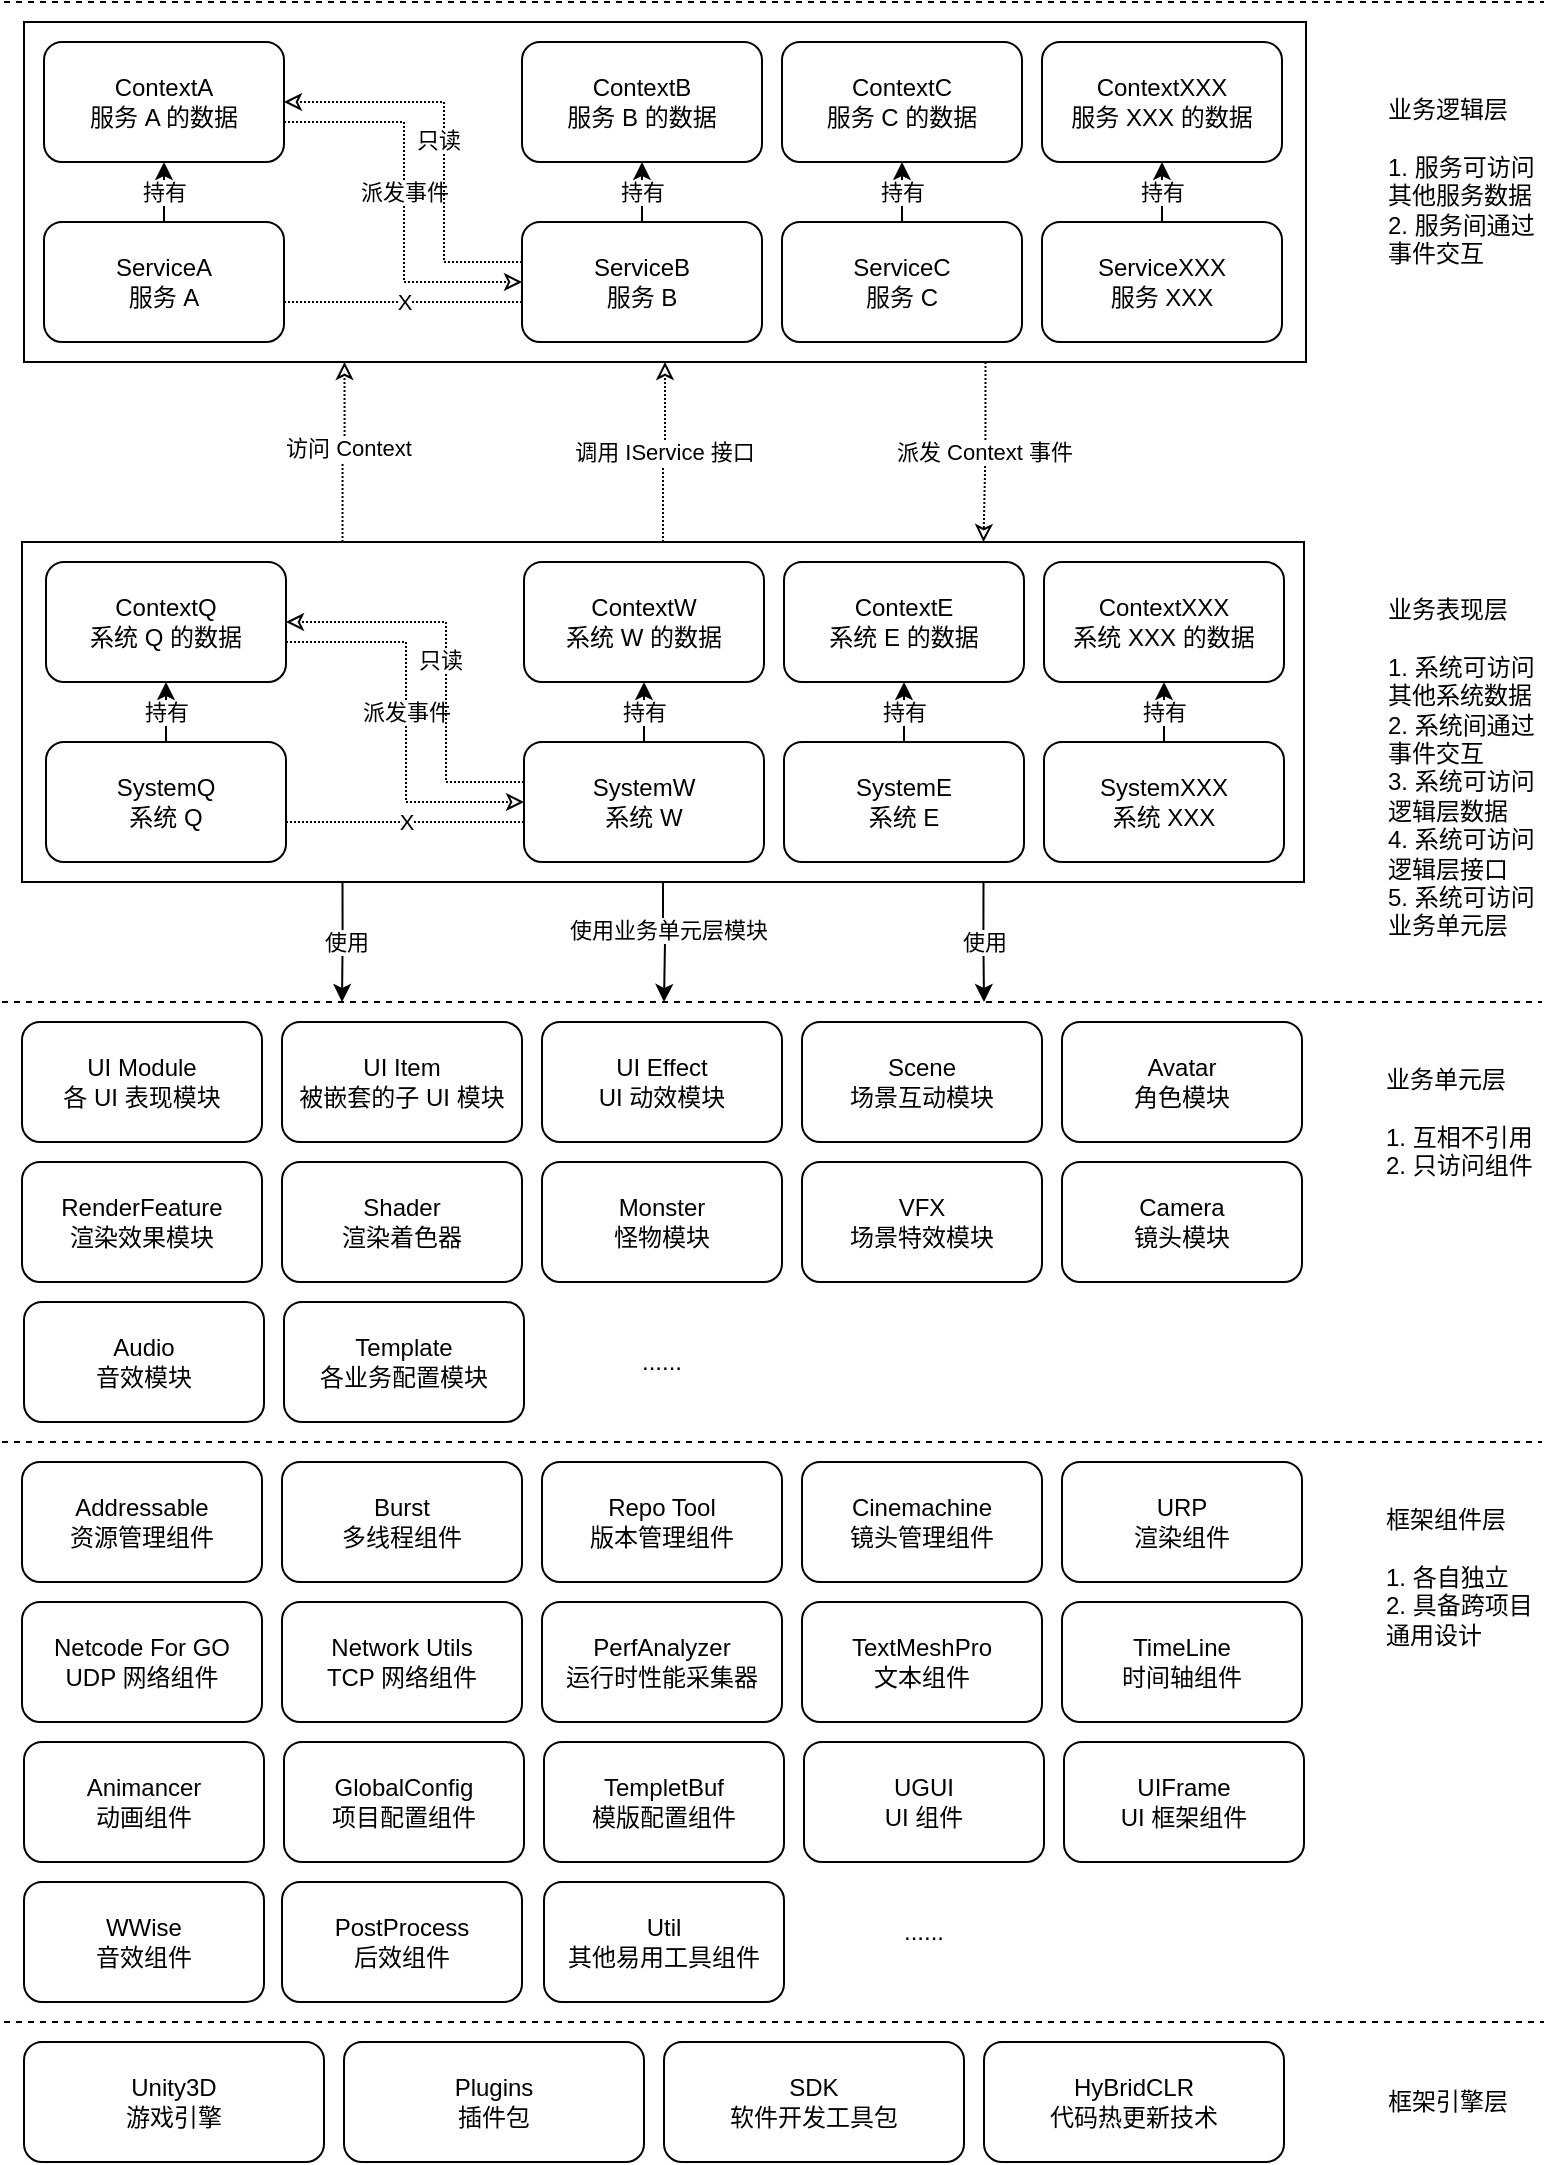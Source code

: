 <mxfile version="20.5.1" type="github">
  <diagram id="WysOy7A-LC92gkXDOmae" name="第 1 页">
    <mxGraphModel dx="860" dy="569" grid="1" gridSize="10" guides="1" tooltips="1" connect="1" arrows="1" fold="1" page="1" pageScale="1" pageWidth="827" pageHeight="1169" math="0" shadow="0">
      <root>
        <mxCell id="0" />
        <mxCell id="1" parent="0" />
        <mxCell id="VhXN-h9Q8XlAeeGhTBQj-1" value="" style="endArrow=none;dashed=1;html=1;rounded=0;" edge="1" parent="1">
          <mxGeometry width="50" height="50" relative="1" as="geometry">
            <mxPoint x="30" y="1030" as="sourcePoint" />
            <mxPoint x="800" y="1030" as="targetPoint" />
          </mxGeometry>
        </mxCell>
        <mxCell id="VhXN-h9Q8XlAeeGhTBQj-2" value="框架引擎层" style="text;html=1;strokeColor=none;fillColor=none;align=left;verticalAlign=middle;whiteSpace=wrap;rounded=0;" vertex="1" parent="1">
          <mxGeometry x="720" y="1055" width="80" height="30" as="geometry" />
        </mxCell>
        <mxCell id="VhXN-h9Q8XlAeeGhTBQj-3" value="Unity3D&lt;br&gt;游戏引擎" style="rounded=1;whiteSpace=wrap;html=1;" vertex="1" parent="1">
          <mxGeometry x="40" y="1040" width="150" height="60" as="geometry" />
        </mxCell>
        <mxCell id="VhXN-h9Q8XlAeeGhTBQj-4" value="Plugins&lt;br&gt;插件包" style="rounded=1;whiteSpace=wrap;html=1;" vertex="1" parent="1">
          <mxGeometry x="200" y="1040" width="150" height="60" as="geometry" />
        </mxCell>
        <mxCell id="VhXN-h9Q8XlAeeGhTBQj-5" value="SDK&lt;br&gt;软件开发工具包" style="rounded=1;whiteSpace=wrap;html=1;" vertex="1" parent="1">
          <mxGeometry x="360" y="1040" width="150" height="60" as="geometry" />
        </mxCell>
        <mxCell id="VhXN-h9Q8XlAeeGhTBQj-6" value="HyBridCLR&lt;br&gt;代码热更新技术" style="rounded=1;whiteSpace=wrap;html=1;" vertex="1" parent="1">
          <mxGeometry x="520" y="1040" width="150" height="60" as="geometry" />
        </mxCell>
        <mxCell id="VhXN-h9Q8XlAeeGhTBQj-7" value="" style="endArrow=none;dashed=1;html=1;rounded=0;" edge="1" parent="1">
          <mxGeometry width="50" height="50" relative="1" as="geometry">
            <mxPoint x="29" y="740" as="sourcePoint" />
            <mxPoint x="799" y="740" as="targetPoint" />
          </mxGeometry>
        </mxCell>
        <mxCell id="VhXN-h9Q8XlAeeGhTBQj-8" value="框架组件层&lt;br&gt;&lt;br&gt;1. 各自独立&lt;br&gt;2. 具备跨项目通用设计" style="text;html=1;strokeColor=none;fillColor=none;align=left;verticalAlign=top;whiteSpace=wrap;rounded=0;" vertex="1" parent="1">
          <mxGeometry x="719" y="765" width="81" height="105" as="geometry" />
        </mxCell>
        <mxCell id="VhXN-h9Q8XlAeeGhTBQj-9" value="" style="endArrow=none;dashed=1;html=1;rounded=0;" edge="1" parent="1">
          <mxGeometry width="50" height="50" relative="1" as="geometry">
            <mxPoint x="29" y="520" as="sourcePoint" />
            <mxPoint x="799" y="520" as="targetPoint" />
          </mxGeometry>
        </mxCell>
        <mxCell id="VhXN-h9Q8XlAeeGhTBQj-10" value="业务单元层&lt;br&gt;&lt;br&gt;1. 互相不引用&lt;br&gt;2. 只访问组件" style="text;html=1;strokeColor=none;fillColor=none;align=left;verticalAlign=top;whiteSpace=wrap;rounded=0;" vertex="1" parent="1">
          <mxGeometry x="719" y="545" width="81" height="75" as="geometry" />
        </mxCell>
        <mxCell id="VhXN-h9Q8XlAeeGhTBQj-11" value="业务逻辑层&lt;br&gt;&lt;br&gt;1. 服务可访问其他服务数据&lt;br&gt;2. 服务间通过事件交互" style="text;html=1;strokeColor=none;fillColor=none;align=left;verticalAlign=top;whiteSpace=wrap;rounded=0;" vertex="1" parent="1">
          <mxGeometry x="720" y="60" width="81" height="100" as="geometry" />
        </mxCell>
        <mxCell id="VhXN-h9Q8XlAeeGhTBQj-13" value="Addressable&lt;br&gt;资源管理组件" style="rounded=1;whiteSpace=wrap;html=1;" vertex="1" parent="1">
          <mxGeometry x="39" y="750" width="120" height="60" as="geometry" />
        </mxCell>
        <mxCell id="VhXN-h9Q8XlAeeGhTBQj-14" value="Burst&lt;br&gt;多线程组件" style="rounded=1;whiteSpace=wrap;html=1;" vertex="1" parent="1">
          <mxGeometry x="169" y="750" width="120" height="60" as="geometry" />
        </mxCell>
        <mxCell id="VhXN-h9Q8XlAeeGhTBQj-15" value="Repo Tool&lt;br&gt;版本管理组件" style="rounded=1;whiteSpace=wrap;html=1;" vertex="1" parent="1">
          <mxGeometry x="299" y="750" width="120" height="60" as="geometry" />
        </mxCell>
        <mxCell id="VhXN-h9Q8XlAeeGhTBQj-16" value="Cinemachine&lt;br&gt;镜头管理组件" style="rounded=1;whiteSpace=wrap;html=1;" vertex="1" parent="1">
          <mxGeometry x="429" y="750" width="120" height="60" as="geometry" />
        </mxCell>
        <mxCell id="VhXN-h9Q8XlAeeGhTBQj-17" value="URP&lt;br&gt;渲染组件" style="rounded=1;whiteSpace=wrap;html=1;" vertex="1" parent="1">
          <mxGeometry x="559" y="750" width="120" height="60" as="geometry" />
        </mxCell>
        <mxCell id="VhXN-h9Q8XlAeeGhTBQj-18" value="Netcode For GO&lt;br&gt;UDP 网络组件" style="rounded=1;whiteSpace=wrap;html=1;" vertex="1" parent="1">
          <mxGeometry x="39" y="820" width="120" height="60" as="geometry" />
        </mxCell>
        <mxCell id="VhXN-h9Q8XlAeeGhTBQj-19" value="Network Utils&lt;br&gt;TCP 网络组件" style="rounded=1;whiteSpace=wrap;html=1;" vertex="1" parent="1">
          <mxGeometry x="169" y="820" width="120" height="60" as="geometry" />
        </mxCell>
        <mxCell id="VhXN-h9Q8XlAeeGhTBQj-20" value="PerfAnalyzer&lt;br&gt;运行时性能采集器" style="rounded=1;whiteSpace=wrap;html=1;" vertex="1" parent="1">
          <mxGeometry x="299" y="820" width="120" height="60" as="geometry" />
        </mxCell>
        <mxCell id="VhXN-h9Q8XlAeeGhTBQj-21" value="TextMeshPro&lt;br&gt;文本组件" style="rounded=1;whiteSpace=wrap;html=1;" vertex="1" parent="1">
          <mxGeometry x="429" y="820" width="120" height="60" as="geometry" />
        </mxCell>
        <mxCell id="VhXN-h9Q8XlAeeGhTBQj-22" value="TimeLine&lt;br&gt;时间轴组件" style="rounded=1;whiteSpace=wrap;html=1;" vertex="1" parent="1">
          <mxGeometry x="559" y="820" width="120" height="60" as="geometry" />
        </mxCell>
        <mxCell id="VhXN-h9Q8XlAeeGhTBQj-23" value="UGUI&lt;br&gt;UI 组件" style="rounded=1;whiteSpace=wrap;html=1;" vertex="1" parent="1">
          <mxGeometry x="430" y="890" width="120" height="60" as="geometry" />
        </mxCell>
        <mxCell id="VhXN-h9Q8XlAeeGhTBQj-24" value="UIFrame&lt;br&gt;UI 框架组件" style="rounded=1;whiteSpace=wrap;html=1;" vertex="1" parent="1">
          <mxGeometry x="560" y="890" width="120" height="60" as="geometry" />
        </mxCell>
        <mxCell id="VhXN-h9Q8XlAeeGhTBQj-25" value="WWise&lt;br&gt;音效组件" style="rounded=1;whiteSpace=wrap;html=1;" vertex="1" parent="1">
          <mxGeometry x="40" y="960" width="120" height="60" as="geometry" />
        </mxCell>
        <mxCell id="VhXN-h9Q8XlAeeGhTBQj-26" value="PostProcess&lt;br&gt;后效组件" style="rounded=1;whiteSpace=wrap;html=1;" vertex="1" parent="1">
          <mxGeometry x="169" y="960" width="120" height="60" as="geometry" />
        </mxCell>
        <mxCell id="VhXN-h9Q8XlAeeGhTBQj-27" value="......" style="text;html=1;strokeColor=none;fillColor=none;align=center;verticalAlign=middle;whiteSpace=wrap;rounded=0;" vertex="1" parent="1">
          <mxGeometry x="460" y="970" width="60" height="30" as="geometry" />
        </mxCell>
        <mxCell id="VhXN-h9Q8XlAeeGhTBQj-32" value="UI Module&lt;br&gt;各 UI 表现模块" style="rounded=1;whiteSpace=wrap;html=1;" vertex="1" parent="1">
          <mxGeometry x="39" y="530" width="120" height="60" as="geometry" />
        </mxCell>
        <mxCell id="VhXN-h9Q8XlAeeGhTBQj-33" value="UI Item&lt;br&gt;被嵌套的子 UI 模块" style="rounded=1;whiteSpace=wrap;html=1;" vertex="1" parent="1">
          <mxGeometry x="169" y="530" width="120" height="60" as="geometry" />
        </mxCell>
        <mxCell id="VhXN-h9Q8XlAeeGhTBQj-34" value="UI Effect&lt;br&gt;UI 动效模块" style="rounded=1;whiteSpace=wrap;html=1;" vertex="1" parent="1">
          <mxGeometry x="299" y="530" width="120" height="60" as="geometry" />
        </mxCell>
        <mxCell id="VhXN-h9Q8XlAeeGhTBQj-35" value="Scene&lt;br&gt;场景互动模块" style="rounded=1;whiteSpace=wrap;html=1;" vertex="1" parent="1">
          <mxGeometry x="429" y="530" width="120" height="60" as="geometry" />
        </mxCell>
        <mxCell id="VhXN-h9Q8XlAeeGhTBQj-36" value="Avatar&lt;br&gt;角色模块" style="rounded=1;whiteSpace=wrap;html=1;" vertex="1" parent="1">
          <mxGeometry x="559" y="530" width="120" height="60" as="geometry" />
        </mxCell>
        <mxCell id="VhXN-h9Q8XlAeeGhTBQj-37" value="RenderFeature&lt;br&gt;渲染效果模块" style="rounded=1;whiteSpace=wrap;html=1;" vertex="1" parent="1">
          <mxGeometry x="39" y="600" width="120" height="60" as="geometry" />
        </mxCell>
        <mxCell id="VhXN-h9Q8XlAeeGhTBQj-38" value="Shader&lt;br&gt;渲染着色器" style="rounded=1;whiteSpace=wrap;html=1;" vertex="1" parent="1">
          <mxGeometry x="169" y="600" width="120" height="60" as="geometry" />
        </mxCell>
        <mxCell id="VhXN-h9Q8XlAeeGhTBQj-39" value="Monster&lt;br&gt;怪物模块" style="rounded=1;whiteSpace=wrap;html=1;" vertex="1" parent="1">
          <mxGeometry x="299" y="600" width="120" height="60" as="geometry" />
        </mxCell>
        <mxCell id="VhXN-h9Q8XlAeeGhTBQj-40" value="VFX&lt;br&gt;场景特效模块" style="rounded=1;whiteSpace=wrap;html=1;" vertex="1" parent="1">
          <mxGeometry x="429" y="600" width="120" height="60" as="geometry" />
        </mxCell>
        <mxCell id="VhXN-h9Q8XlAeeGhTBQj-41" value="Camera&lt;br&gt;镜头模块" style="rounded=1;whiteSpace=wrap;html=1;" vertex="1" parent="1">
          <mxGeometry x="559" y="600" width="120" height="60" as="geometry" />
        </mxCell>
        <mxCell id="VhXN-h9Q8XlAeeGhTBQj-42" value="Audio&lt;br&gt;音效模块" style="rounded=1;whiteSpace=wrap;html=1;" vertex="1" parent="1">
          <mxGeometry x="40" y="670" width="120" height="60" as="geometry" />
        </mxCell>
        <mxCell id="VhXN-h9Q8XlAeeGhTBQj-43" value="Animancer&lt;br&gt;动画组件" style="rounded=1;whiteSpace=wrap;html=1;" vertex="1" parent="1">
          <mxGeometry x="40" y="890" width="120" height="60" as="geometry" />
        </mxCell>
        <mxCell id="VhXN-h9Q8XlAeeGhTBQj-44" value="GlobalConfig&lt;br&gt;项目配置组件" style="rounded=1;whiteSpace=wrap;html=1;" vertex="1" parent="1">
          <mxGeometry x="170" y="890" width="120" height="60" as="geometry" />
        </mxCell>
        <mxCell id="VhXN-h9Q8XlAeeGhTBQj-45" value="TempletBuf&lt;br&gt;模版配置组件" style="rounded=1;whiteSpace=wrap;html=1;" vertex="1" parent="1">
          <mxGeometry x="300" y="890" width="120" height="60" as="geometry" />
        </mxCell>
        <mxCell id="VhXN-h9Q8XlAeeGhTBQj-46" value="Util&lt;br&gt;其他易用工具组件" style="rounded=1;whiteSpace=wrap;html=1;" vertex="1" parent="1">
          <mxGeometry x="300" y="960" width="120" height="60" as="geometry" />
        </mxCell>
        <mxCell id="VhXN-h9Q8XlAeeGhTBQj-47" value="......" style="text;html=1;strokeColor=none;fillColor=none;align=center;verticalAlign=middle;whiteSpace=wrap;rounded=0;" vertex="1" parent="1">
          <mxGeometry x="329" y="685" width="60" height="30" as="geometry" />
        </mxCell>
        <mxCell id="VhXN-h9Q8XlAeeGhTBQj-48" value="Template&lt;br&gt;各业务配置模块" style="rounded=1;whiteSpace=wrap;html=1;" vertex="1" parent="1">
          <mxGeometry x="170" y="670" width="120" height="60" as="geometry" />
        </mxCell>
        <mxCell id="VhXN-h9Q8XlAeeGhTBQj-49" value="" style="endArrow=none;dashed=1;html=1;rounded=0;" edge="1" parent="1">
          <mxGeometry width="50" height="50" relative="1" as="geometry">
            <mxPoint x="30" y="20" as="sourcePoint" />
            <mxPoint x="800" y="20" as="targetPoint" />
          </mxGeometry>
        </mxCell>
        <mxCell id="VhXN-h9Q8XlAeeGhTBQj-103" value="派发 Context 事件" style="edgeStyle=orthogonalEdgeStyle;rounded=0;orthogonalLoop=1;jettySize=auto;html=1;exitX=0.75;exitY=1;exitDx=0;exitDy=0;entryX=0.75;entryY=0;entryDx=0;entryDy=0;startArrow=none;startFill=0;endArrow=classic;endFill=0;dashed=1;dashPattern=1 1;" edge="1" parent="1" source="VhXN-h9Q8XlAeeGhTBQj-50" target="VhXN-h9Q8XlAeeGhTBQj-76">
          <mxGeometry relative="1" as="geometry" />
        </mxCell>
        <mxCell id="VhXN-h9Q8XlAeeGhTBQj-50" value="" style="rounded=0;whiteSpace=wrap;html=1;" vertex="1" parent="1">
          <mxGeometry x="40" y="30" width="641" height="170" as="geometry" />
        </mxCell>
        <mxCell id="VhXN-h9Q8XlAeeGhTBQj-74" value="派发事件" style="edgeStyle=orthogonalEdgeStyle;rounded=0;orthogonalLoop=1;jettySize=auto;html=1;exitX=1;exitY=0.5;exitDx=0;exitDy=0;entryX=0;entryY=0.5;entryDx=0;entryDy=0;startArrow=none;startFill=0;endArrow=classic;endFill=0;dashed=1;dashPattern=1 1;" edge="1" parent="1" source="VhXN-h9Q8XlAeeGhTBQj-52" target="VhXN-h9Q8XlAeeGhTBQj-64">
          <mxGeometry relative="1" as="geometry">
            <Array as="points">
              <mxPoint x="170" y="80" />
              <mxPoint x="230" y="80" />
              <mxPoint x="230" y="160" />
            </Array>
          </mxGeometry>
        </mxCell>
        <mxCell id="VhXN-h9Q8XlAeeGhTBQj-52" value="ContextA&lt;br&gt;服务 A 的数据" style="rounded=1;whiteSpace=wrap;html=1;" vertex="1" parent="1">
          <mxGeometry x="50" y="40" width="120" height="60" as="geometry" />
        </mxCell>
        <mxCell id="VhXN-h9Q8XlAeeGhTBQj-57" value="持有" style="edgeStyle=orthogonalEdgeStyle;rounded=0;orthogonalLoop=1;jettySize=auto;html=1;exitX=0.5;exitY=0;exitDx=0;exitDy=0;" edge="1" parent="1" source="VhXN-h9Q8XlAeeGhTBQj-53" target="VhXN-h9Q8XlAeeGhTBQj-52">
          <mxGeometry relative="1" as="geometry" />
        </mxCell>
        <mxCell id="VhXN-h9Q8XlAeeGhTBQj-71" value="X" style="edgeStyle=orthogonalEdgeStyle;rounded=0;orthogonalLoop=1;jettySize=auto;html=1;exitX=1;exitY=0.5;exitDx=0;exitDy=0;entryX=0;entryY=0.5;entryDx=0;entryDy=0;endArrow=none;endFill=0;startArrow=none;startFill=0;dashed=1;dashPattern=1 1;" edge="1" parent="1" source="VhXN-h9Q8XlAeeGhTBQj-53" target="VhXN-h9Q8XlAeeGhTBQj-64">
          <mxGeometry relative="1" as="geometry">
            <Array as="points">
              <mxPoint x="170" y="170" />
              <mxPoint x="289" y="170" />
            </Array>
          </mxGeometry>
        </mxCell>
        <mxCell id="VhXN-h9Q8XlAeeGhTBQj-53" value="ServiceA&lt;br&gt;服务 A" style="rounded=1;whiteSpace=wrap;html=1;" vertex="1" parent="1">
          <mxGeometry x="50" y="130" width="120" height="60" as="geometry" />
        </mxCell>
        <mxCell id="VhXN-h9Q8XlAeeGhTBQj-54" value="业务表现层&lt;br&gt;&lt;br&gt;1. 系统可访问其他系统数据&lt;br&gt;2. 系统间通过事件交互&lt;br&gt;3. 系统可访问逻辑层数据&lt;br&gt;4. 系统可访问逻辑层接口&lt;br&gt;5. 系统可访问业务单元层" style="text;html=1;strokeColor=none;fillColor=none;align=left;verticalAlign=top;whiteSpace=wrap;rounded=0;" vertex="1" parent="1">
          <mxGeometry x="720" y="310" width="81" height="200" as="geometry" />
        </mxCell>
        <mxCell id="VhXN-h9Q8XlAeeGhTBQj-62" value="ContextB&lt;br&gt;服务 B 的数据" style="rounded=1;whiteSpace=wrap;html=1;" vertex="1" parent="1">
          <mxGeometry x="289" y="40" width="120" height="60" as="geometry" />
        </mxCell>
        <mxCell id="VhXN-h9Q8XlAeeGhTBQj-63" value="持有" style="edgeStyle=orthogonalEdgeStyle;rounded=0;orthogonalLoop=1;jettySize=auto;html=1;exitX=0.5;exitY=0;exitDx=0;exitDy=0;" edge="1" parent="1" source="VhXN-h9Q8XlAeeGhTBQj-64" target="VhXN-h9Q8XlAeeGhTBQj-62">
          <mxGeometry relative="1" as="geometry" />
        </mxCell>
        <mxCell id="VhXN-h9Q8XlAeeGhTBQj-72" style="edgeStyle=orthogonalEdgeStyle;rounded=0;orthogonalLoop=1;jettySize=auto;html=1;exitX=0;exitY=0.5;exitDx=0;exitDy=0;entryX=1;entryY=0.5;entryDx=0;entryDy=0;startArrow=none;startFill=0;endArrow=classic;endFill=0;dashed=1;dashPattern=1 1;" edge="1" parent="1" source="VhXN-h9Q8XlAeeGhTBQj-64" target="VhXN-h9Q8XlAeeGhTBQj-52">
          <mxGeometry relative="1" as="geometry">
            <Array as="points">
              <mxPoint x="289" y="150" />
              <mxPoint x="250" y="150" />
              <mxPoint x="250" y="70" />
            </Array>
          </mxGeometry>
        </mxCell>
        <mxCell id="VhXN-h9Q8XlAeeGhTBQj-73" value="只读" style="edgeLabel;html=1;align=center;verticalAlign=middle;resizable=0;points=[];" vertex="1" connectable="0" parent="VhXN-h9Q8XlAeeGhTBQj-72">
          <mxGeometry x="0.069" y="3" relative="1" as="geometry">
            <mxPoint y="1" as="offset" />
          </mxGeometry>
        </mxCell>
        <mxCell id="VhXN-h9Q8XlAeeGhTBQj-64" value="ServiceB&lt;br&gt;服务 B" style="rounded=1;whiteSpace=wrap;html=1;" vertex="1" parent="1">
          <mxGeometry x="289" y="130" width="120" height="60" as="geometry" />
        </mxCell>
        <mxCell id="VhXN-h9Q8XlAeeGhTBQj-65" value="ContextC&lt;br&gt;服务 C 的数据" style="rounded=1;whiteSpace=wrap;html=1;" vertex="1" parent="1">
          <mxGeometry x="419" y="40" width="120" height="60" as="geometry" />
        </mxCell>
        <mxCell id="VhXN-h9Q8XlAeeGhTBQj-66" value="持有" style="edgeStyle=orthogonalEdgeStyle;rounded=0;orthogonalLoop=1;jettySize=auto;html=1;exitX=0.5;exitY=0;exitDx=0;exitDy=0;" edge="1" parent="1" source="VhXN-h9Q8XlAeeGhTBQj-67" target="VhXN-h9Q8XlAeeGhTBQj-65">
          <mxGeometry relative="1" as="geometry" />
        </mxCell>
        <mxCell id="VhXN-h9Q8XlAeeGhTBQj-67" value="ServiceC&lt;br&gt;服务 C" style="rounded=1;whiteSpace=wrap;html=1;" vertex="1" parent="1">
          <mxGeometry x="419" y="130" width="120" height="60" as="geometry" />
        </mxCell>
        <mxCell id="VhXN-h9Q8XlAeeGhTBQj-68" value="ContextXXX&lt;br&gt;服务 XXX 的数据" style="rounded=1;whiteSpace=wrap;html=1;" vertex="1" parent="1">
          <mxGeometry x="549" y="40" width="120" height="60" as="geometry" />
        </mxCell>
        <mxCell id="VhXN-h9Q8XlAeeGhTBQj-69" value="持有" style="edgeStyle=orthogonalEdgeStyle;rounded=0;orthogonalLoop=1;jettySize=auto;html=1;exitX=0.5;exitY=0;exitDx=0;exitDy=0;" edge="1" parent="1" source="VhXN-h9Q8XlAeeGhTBQj-70" target="VhXN-h9Q8XlAeeGhTBQj-68">
          <mxGeometry relative="1" as="geometry" />
        </mxCell>
        <mxCell id="VhXN-h9Q8XlAeeGhTBQj-70" value="ServiceXXX&lt;br&gt;服务 XXX" style="rounded=1;whiteSpace=wrap;html=1;" vertex="1" parent="1">
          <mxGeometry x="549" y="130" width="120" height="60" as="geometry" />
        </mxCell>
        <mxCell id="VhXN-h9Q8XlAeeGhTBQj-93" style="edgeStyle=orthogonalEdgeStyle;rounded=0;orthogonalLoop=1;jettySize=auto;html=1;exitX=0.5;exitY=1;exitDx=0;exitDy=0;startArrow=none;startFill=0;endArrow=classic;endFill=1;" edge="1" parent="1" source="VhXN-h9Q8XlAeeGhTBQj-76">
          <mxGeometry relative="1" as="geometry">
            <mxPoint x="360" y="520" as="targetPoint" />
          </mxGeometry>
        </mxCell>
        <mxCell id="VhXN-h9Q8XlAeeGhTBQj-96" value="使用业务单元层模块" style="edgeLabel;html=1;align=center;verticalAlign=middle;resizable=0;points=[];" vertex="1" connectable="0" parent="VhXN-h9Q8XlAeeGhTBQj-93">
          <mxGeometry x="-0.256" y="2" relative="1" as="geometry">
            <mxPoint y="1" as="offset" />
          </mxGeometry>
        </mxCell>
        <mxCell id="VhXN-h9Q8XlAeeGhTBQj-94" style="edgeStyle=orthogonalEdgeStyle;rounded=0;orthogonalLoop=1;jettySize=auto;html=1;exitX=0.25;exitY=1;exitDx=0;exitDy=0;startArrow=none;startFill=0;endArrow=classic;endFill=1;" edge="1" parent="1" source="VhXN-h9Q8XlAeeGhTBQj-76">
          <mxGeometry relative="1" as="geometry">
            <mxPoint x="199" y="520" as="targetPoint" />
          </mxGeometry>
        </mxCell>
        <mxCell id="VhXN-h9Q8XlAeeGhTBQj-97" value="使用" style="edgeLabel;html=1;align=center;verticalAlign=middle;resizable=0;points=[];" vertex="1" connectable="0" parent="VhXN-h9Q8XlAeeGhTBQj-94">
          <mxGeometry x="-0.32" y="1" relative="1" as="geometry">
            <mxPoint y="9" as="offset" />
          </mxGeometry>
        </mxCell>
        <mxCell id="VhXN-h9Q8XlAeeGhTBQj-95" value="使用" style="edgeStyle=orthogonalEdgeStyle;rounded=0;orthogonalLoop=1;jettySize=auto;html=1;exitX=0.75;exitY=1;exitDx=0;exitDy=0;startArrow=none;startFill=0;endArrow=classic;endFill=1;" edge="1" parent="1" source="VhXN-h9Q8XlAeeGhTBQj-76">
          <mxGeometry relative="1" as="geometry">
            <mxPoint x="520" y="520" as="targetPoint" />
          </mxGeometry>
        </mxCell>
        <mxCell id="VhXN-h9Q8XlAeeGhTBQj-99" style="edgeStyle=orthogonalEdgeStyle;rounded=0;orthogonalLoop=1;jettySize=auto;html=1;exitX=0.25;exitY=0;exitDx=0;exitDy=0;entryX=0.25;entryY=1;entryDx=0;entryDy=0;startArrow=none;startFill=0;endArrow=classic;endFill=0;dashed=1;dashPattern=1 1;" edge="1" parent="1" source="VhXN-h9Q8XlAeeGhTBQj-76" target="VhXN-h9Q8XlAeeGhTBQj-50">
          <mxGeometry relative="1" as="geometry" />
        </mxCell>
        <mxCell id="VhXN-h9Q8XlAeeGhTBQj-100" value="访问 Context" style="edgeLabel;html=1;align=center;verticalAlign=middle;resizable=0;points=[];" vertex="1" connectable="0" parent="VhXN-h9Q8XlAeeGhTBQj-99">
          <mxGeometry x="0.066" y="-1" relative="1" as="geometry">
            <mxPoint as="offset" />
          </mxGeometry>
        </mxCell>
        <mxCell id="VhXN-h9Q8XlAeeGhTBQj-102" value="调用 IService 接口" style="edgeStyle=orthogonalEdgeStyle;rounded=0;orthogonalLoop=1;jettySize=auto;html=1;exitX=0.5;exitY=0;exitDx=0;exitDy=0;entryX=0.5;entryY=1;entryDx=0;entryDy=0;startArrow=none;startFill=0;endArrow=classic;endFill=0;dashed=1;dashPattern=1 1;" edge="1" parent="1" source="VhXN-h9Q8XlAeeGhTBQj-76" target="VhXN-h9Q8XlAeeGhTBQj-50">
          <mxGeometry relative="1" as="geometry" />
        </mxCell>
        <mxCell id="VhXN-h9Q8XlAeeGhTBQj-76" value="" style="rounded=0;whiteSpace=wrap;html=1;" vertex="1" parent="1">
          <mxGeometry x="39" y="290" width="641" height="170" as="geometry" />
        </mxCell>
        <mxCell id="VhXN-h9Q8XlAeeGhTBQj-77" value="派发事件" style="edgeStyle=orthogonalEdgeStyle;rounded=0;orthogonalLoop=1;jettySize=auto;html=1;exitX=1;exitY=0.5;exitDx=0;exitDy=0;entryX=0;entryY=0.5;entryDx=0;entryDy=0;startArrow=none;startFill=0;endArrow=classic;endFill=0;dashed=1;dashPattern=1 1;" edge="1" parent="1" source="VhXN-h9Q8XlAeeGhTBQj-78" target="VhXN-h9Q8XlAeeGhTBQj-86">
          <mxGeometry relative="1" as="geometry">
            <Array as="points">
              <mxPoint x="171" y="340" />
              <mxPoint x="231" y="340" />
              <mxPoint x="231" y="420" />
            </Array>
          </mxGeometry>
        </mxCell>
        <mxCell id="VhXN-h9Q8XlAeeGhTBQj-78" value="ContextQ&lt;br&gt;系统 Q 的数据" style="rounded=1;whiteSpace=wrap;html=1;" vertex="1" parent="1">
          <mxGeometry x="51" y="300" width="120" height="60" as="geometry" />
        </mxCell>
        <mxCell id="VhXN-h9Q8XlAeeGhTBQj-79" value="持有" style="edgeStyle=orthogonalEdgeStyle;rounded=0;orthogonalLoop=1;jettySize=auto;html=1;exitX=0.5;exitY=0;exitDx=0;exitDy=0;" edge="1" parent="1" source="VhXN-h9Q8XlAeeGhTBQj-81" target="VhXN-h9Q8XlAeeGhTBQj-78">
          <mxGeometry relative="1" as="geometry" />
        </mxCell>
        <mxCell id="VhXN-h9Q8XlAeeGhTBQj-80" value="X" style="edgeStyle=orthogonalEdgeStyle;rounded=0;orthogonalLoop=1;jettySize=auto;html=1;exitX=1;exitY=0.5;exitDx=0;exitDy=0;entryX=0;entryY=0.5;entryDx=0;entryDy=0;endArrow=none;endFill=0;startArrow=none;startFill=0;dashed=1;dashPattern=1 1;" edge="1" parent="1" source="VhXN-h9Q8XlAeeGhTBQj-81" target="VhXN-h9Q8XlAeeGhTBQj-86">
          <mxGeometry relative="1" as="geometry">
            <Array as="points">
              <mxPoint x="171" y="430" />
              <mxPoint x="290" y="430" />
            </Array>
          </mxGeometry>
        </mxCell>
        <mxCell id="VhXN-h9Q8XlAeeGhTBQj-81" value="SystemQ&lt;br&gt;系统 Q" style="rounded=1;whiteSpace=wrap;html=1;" vertex="1" parent="1">
          <mxGeometry x="51" y="390" width="120" height="60" as="geometry" />
        </mxCell>
        <mxCell id="VhXN-h9Q8XlAeeGhTBQj-82" value="ContextW&lt;br&gt;系统 W 的数据" style="rounded=1;whiteSpace=wrap;html=1;" vertex="1" parent="1">
          <mxGeometry x="290" y="300" width="120" height="60" as="geometry" />
        </mxCell>
        <mxCell id="VhXN-h9Q8XlAeeGhTBQj-83" value="持有" style="edgeStyle=orthogonalEdgeStyle;rounded=0;orthogonalLoop=1;jettySize=auto;html=1;exitX=0.5;exitY=0;exitDx=0;exitDy=0;" edge="1" parent="1" source="VhXN-h9Q8XlAeeGhTBQj-86" target="VhXN-h9Q8XlAeeGhTBQj-82">
          <mxGeometry relative="1" as="geometry" />
        </mxCell>
        <mxCell id="VhXN-h9Q8XlAeeGhTBQj-84" style="edgeStyle=orthogonalEdgeStyle;rounded=0;orthogonalLoop=1;jettySize=auto;html=1;exitX=0;exitY=0.5;exitDx=0;exitDy=0;entryX=1;entryY=0.5;entryDx=0;entryDy=0;startArrow=none;startFill=0;endArrow=classic;endFill=0;dashed=1;dashPattern=1 1;" edge="1" parent="1" source="VhXN-h9Q8XlAeeGhTBQj-86" target="VhXN-h9Q8XlAeeGhTBQj-78">
          <mxGeometry relative="1" as="geometry">
            <Array as="points">
              <mxPoint x="290" y="410" />
              <mxPoint x="251" y="410" />
              <mxPoint x="251" y="330" />
            </Array>
          </mxGeometry>
        </mxCell>
        <mxCell id="VhXN-h9Q8XlAeeGhTBQj-85" value="只读" style="edgeLabel;html=1;align=center;verticalAlign=middle;resizable=0;points=[];" vertex="1" connectable="0" parent="VhXN-h9Q8XlAeeGhTBQj-84">
          <mxGeometry x="0.069" y="3" relative="1" as="geometry">
            <mxPoint y="1" as="offset" />
          </mxGeometry>
        </mxCell>
        <mxCell id="VhXN-h9Q8XlAeeGhTBQj-86" value="SystemW&lt;br&gt;系统 W" style="rounded=1;whiteSpace=wrap;html=1;" vertex="1" parent="1">
          <mxGeometry x="290" y="390" width="120" height="60" as="geometry" />
        </mxCell>
        <mxCell id="VhXN-h9Q8XlAeeGhTBQj-87" value="ContextE&lt;br&gt;系统 E 的数据" style="rounded=1;whiteSpace=wrap;html=1;" vertex="1" parent="1">
          <mxGeometry x="420" y="300" width="120" height="60" as="geometry" />
        </mxCell>
        <mxCell id="VhXN-h9Q8XlAeeGhTBQj-88" value="持有" style="edgeStyle=orthogonalEdgeStyle;rounded=0;orthogonalLoop=1;jettySize=auto;html=1;exitX=0.5;exitY=0;exitDx=0;exitDy=0;" edge="1" parent="1" source="VhXN-h9Q8XlAeeGhTBQj-89" target="VhXN-h9Q8XlAeeGhTBQj-87">
          <mxGeometry relative="1" as="geometry" />
        </mxCell>
        <mxCell id="VhXN-h9Q8XlAeeGhTBQj-89" value="SystemE&lt;br&gt;系统 E" style="rounded=1;whiteSpace=wrap;html=1;" vertex="1" parent="1">
          <mxGeometry x="420" y="390" width="120" height="60" as="geometry" />
        </mxCell>
        <mxCell id="VhXN-h9Q8XlAeeGhTBQj-90" value="ContextXXX&lt;br&gt;系统 XXX 的数据" style="rounded=1;whiteSpace=wrap;html=1;" vertex="1" parent="1">
          <mxGeometry x="550" y="300" width="120" height="60" as="geometry" />
        </mxCell>
        <mxCell id="VhXN-h9Q8XlAeeGhTBQj-91" value="持有" style="edgeStyle=orthogonalEdgeStyle;rounded=0;orthogonalLoop=1;jettySize=auto;html=1;exitX=0.5;exitY=0;exitDx=0;exitDy=0;" edge="1" parent="1" source="VhXN-h9Q8XlAeeGhTBQj-92" target="VhXN-h9Q8XlAeeGhTBQj-90">
          <mxGeometry relative="1" as="geometry" />
        </mxCell>
        <mxCell id="VhXN-h9Q8XlAeeGhTBQj-92" value="SystemXXX&lt;br&gt;系统 XXX" style="rounded=1;whiteSpace=wrap;html=1;" vertex="1" parent="1">
          <mxGeometry x="550" y="390" width="120" height="60" as="geometry" />
        </mxCell>
      </root>
    </mxGraphModel>
  </diagram>
</mxfile>
